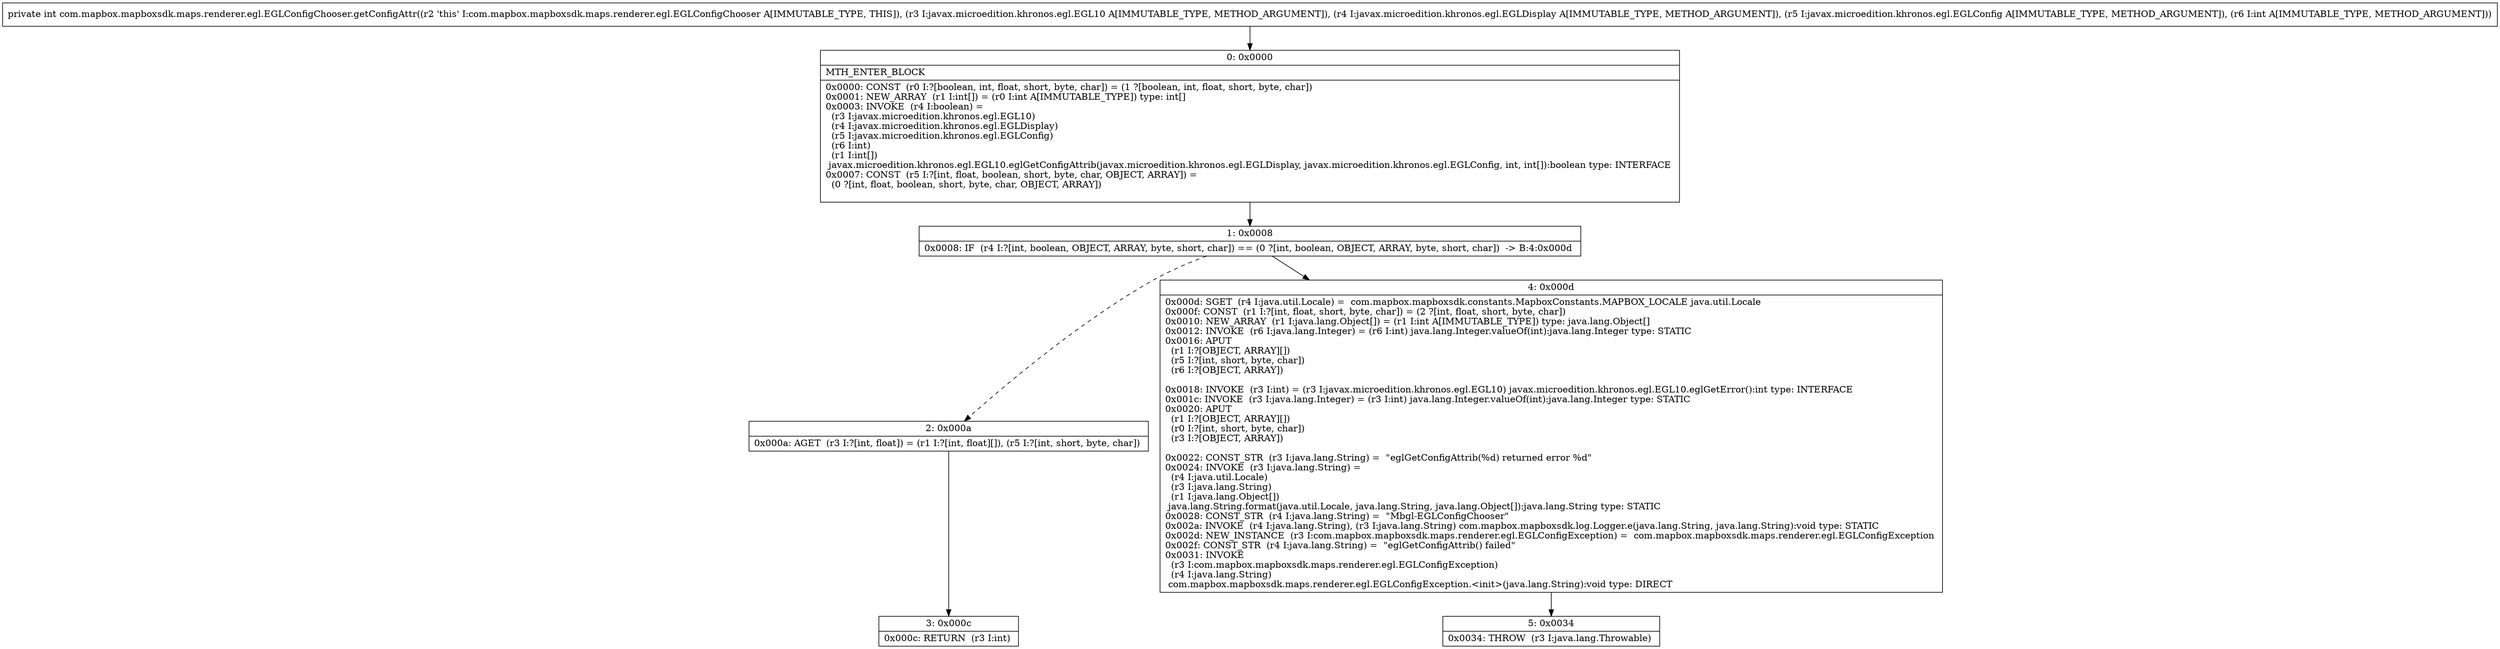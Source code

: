 digraph "CFG forcom.mapbox.mapboxsdk.maps.renderer.egl.EGLConfigChooser.getConfigAttr(Ljavax\/microedition\/khronos\/egl\/EGL10;Ljavax\/microedition\/khronos\/egl\/EGLDisplay;Ljavax\/microedition\/khronos\/egl\/EGLConfig;I)I" {
Node_0 [shape=record,label="{0\:\ 0x0000|MTH_ENTER_BLOCK\l|0x0000: CONST  (r0 I:?[boolean, int, float, short, byte, char]) = (1 ?[boolean, int, float, short, byte, char]) \l0x0001: NEW_ARRAY  (r1 I:int[]) = (r0 I:int A[IMMUTABLE_TYPE]) type: int[] \l0x0003: INVOKE  (r4 I:boolean) = \l  (r3 I:javax.microedition.khronos.egl.EGL10)\l  (r4 I:javax.microedition.khronos.egl.EGLDisplay)\l  (r5 I:javax.microedition.khronos.egl.EGLConfig)\l  (r6 I:int)\l  (r1 I:int[])\l javax.microedition.khronos.egl.EGL10.eglGetConfigAttrib(javax.microedition.khronos.egl.EGLDisplay, javax.microedition.khronos.egl.EGLConfig, int, int[]):boolean type: INTERFACE \l0x0007: CONST  (r5 I:?[int, float, boolean, short, byte, char, OBJECT, ARRAY]) = \l  (0 ?[int, float, boolean, short, byte, char, OBJECT, ARRAY])\l \l}"];
Node_1 [shape=record,label="{1\:\ 0x0008|0x0008: IF  (r4 I:?[int, boolean, OBJECT, ARRAY, byte, short, char]) == (0 ?[int, boolean, OBJECT, ARRAY, byte, short, char])  \-\> B:4:0x000d \l}"];
Node_2 [shape=record,label="{2\:\ 0x000a|0x000a: AGET  (r3 I:?[int, float]) = (r1 I:?[int, float][]), (r5 I:?[int, short, byte, char]) \l}"];
Node_3 [shape=record,label="{3\:\ 0x000c|0x000c: RETURN  (r3 I:int) \l}"];
Node_4 [shape=record,label="{4\:\ 0x000d|0x000d: SGET  (r4 I:java.util.Locale) =  com.mapbox.mapboxsdk.constants.MapboxConstants.MAPBOX_LOCALE java.util.Locale \l0x000f: CONST  (r1 I:?[int, float, short, byte, char]) = (2 ?[int, float, short, byte, char]) \l0x0010: NEW_ARRAY  (r1 I:java.lang.Object[]) = (r1 I:int A[IMMUTABLE_TYPE]) type: java.lang.Object[] \l0x0012: INVOKE  (r6 I:java.lang.Integer) = (r6 I:int) java.lang.Integer.valueOf(int):java.lang.Integer type: STATIC \l0x0016: APUT  \l  (r1 I:?[OBJECT, ARRAY][])\l  (r5 I:?[int, short, byte, char])\l  (r6 I:?[OBJECT, ARRAY])\l \l0x0018: INVOKE  (r3 I:int) = (r3 I:javax.microedition.khronos.egl.EGL10) javax.microedition.khronos.egl.EGL10.eglGetError():int type: INTERFACE \l0x001c: INVOKE  (r3 I:java.lang.Integer) = (r3 I:int) java.lang.Integer.valueOf(int):java.lang.Integer type: STATIC \l0x0020: APUT  \l  (r1 I:?[OBJECT, ARRAY][])\l  (r0 I:?[int, short, byte, char])\l  (r3 I:?[OBJECT, ARRAY])\l \l0x0022: CONST_STR  (r3 I:java.lang.String) =  \"eglGetConfigAttrib(%d) returned error %d\" \l0x0024: INVOKE  (r3 I:java.lang.String) = \l  (r4 I:java.util.Locale)\l  (r3 I:java.lang.String)\l  (r1 I:java.lang.Object[])\l java.lang.String.format(java.util.Locale, java.lang.String, java.lang.Object[]):java.lang.String type: STATIC \l0x0028: CONST_STR  (r4 I:java.lang.String) =  \"Mbgl\-EGLConfigChooser\" \l0x002a: INVOKE  (r4 I:java.lang.String), (r3 I:java.lang.String) com.mapbox.mapboxsdk.log.Logger.e(java.lang.String, java.lang.String):void type: STATIC \l0x002d: NEW_INSTANCE  (r3 I:com.mapbox.mapboxsdk.maps.renderer.egl.EGLConfigException) =  com.mapbox.mapboxsdk.maps.renderer.egl.EGLConfigException \l0x002f: CONST_STR  (r4 I:java.lang.String) =  \"eglGetConfigAttrib() failed\" \l0x0031: INVOKE  \l  (r3 I:com.mapbox.mapboxsdk.maps.renderer.egl.EGLConfigException)\l  (r4 I:java.lang.String)\l com.mapbox.mapboxsdk.maps.renderer.egl.EGLConfigException.\<init\>(java.lang.String):void type: DIRECT \l}"];
Node_5 [shape=record,label="{5\:\ 0x0034|0x0034: THROW  (r3 I:java.lang.Throwable) \l}"];
MethodNode[shape=record,label="{private int com.mapbox.mapboxsdk.maps.renderer.egl.EGLConfigChooser.getConfigAttr((r2 'this' I:com.mapbox.mapboxsdk.maps.renderer.egl.EGLConfigChooser A[IMMUTABLE_TYPE, THIS]), (r3 I:javax.microedition.khronos.egl.EGL10 A[IMMUTABLE_TYPE, METHOD_ARGUMENT]), (r4 I:javax.microedition.khronos.egl.EGLDisplay A[IMMUTABLE_TYPE, METHOD_ARGUMENT]), (r5 I:javax.microedition.khronos.egl.EGLConfig A[IMMUTABLE_TYPE, METHOD_ARGUMENT]), (r6 I:int A[IMMUTABLE_TYPE, METHOD_ARGUMENT])) }"];
MethodNode -> Node_0;
Node_0 -> Node_1;
Node_1 -> Node_2[style=dashed];
Node_1 -> Node_4;
Node_2 -> Node_3;
Node_4 -> Node_5;
}


